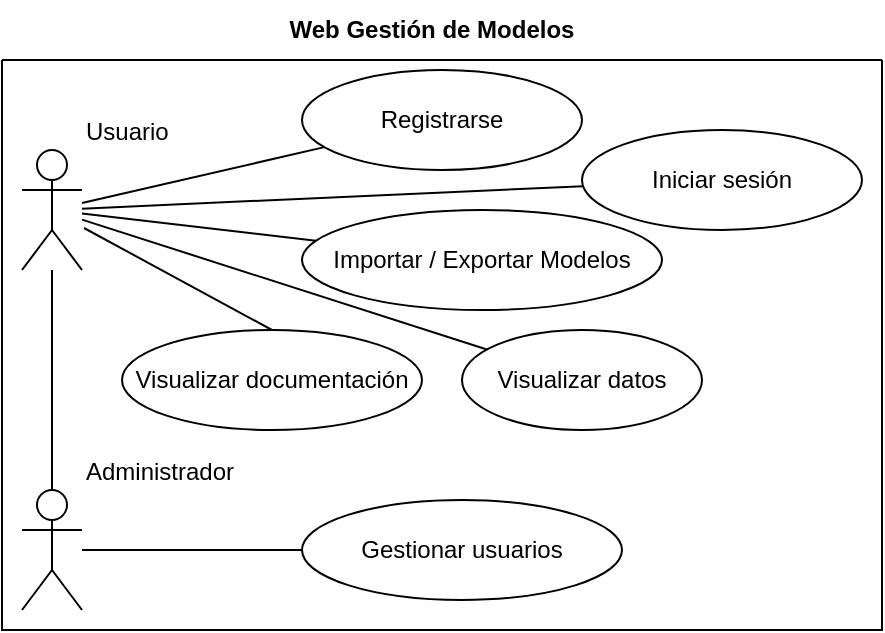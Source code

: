 <mxfile>
    <diagram name="Casos de uso - Agente RL anti-DDoS" id="bIPF_y2FzqYmtMcbWBfF">
        <mxGraphModel dx="603" dy="450" grid="1" gridSize="10" guides="1" tooltips="1" connect="1" arrows="1" fold="1" page="1" pageScale="1" pageWidth="827" pageHeight="1169" math="0" shadow="0">
            <root>
                <mxCell id="0"/>
                <mxCell id="1" parent="0"/>
                <mxCell id="2" value="Usuario" style="shape=umlActor;verticalLabelPosition=top;verticalAlign=bottom;labelPosition=right;align=left;" parent="1" vertex="1">
                    <mxGeometry x="80" y="160" width="30" height="60" as="geometry"/>
                </mxCell>
                <mxCell id="3" value="Administrador" style="shape=umlActor;verticalLabelPosition=top;verticalAlign=bottom;labelPosition=right;align=left;" parent="1" vertex="1">
                    <mxGeometry x="80" y="330" width="30" height="60" as="geometry"/>
                </mxCell>
                <mxCell id="10" value="Registrarse" style="ellipse;whiteSpace=wrap;html=1;" parent="1" vertex="1">
                    <mxGeometry x="220" y="120" width="140" height="50" as="geometry"/>
                </mxCell>
                <mxCell id="11" value="Iniciar sesión" style="ellipse;whiteSpace=wrap;html=1;" parent="1" vertex="1">
                    <mxGeometry x="360" y="150" width="140" height="50" as="geometry"/>
                </mxCell>
                <mxCell id="12" value="Importar / Exportar Modelos" style="ellipse;whiteSpace=wrap;html=1;" parent="1" vertex="1">
                    <mxGeometry x="220" y="190" width="180" height="50" as="geometry"/>
                </mxCell>
                <mxCell id="13" value="Visualizar datos" style="ellipse;whiteSpace=wrap;html=1;" parent="1" vertex="1">
                    <mxGeometry x="300" y="250" width="120" height="50" as="geometry"/>
                </mxCell>
                <mxCell id="14" value="Gestionar usuarios" style="ellipse;whiteSpace=wrap;html=1;" parent="1" vertex="1">
                    <mxGeometry x="220" y="335" width="160" height="50" as="geometry"/>
                </mxCell>
                <mxCell id="28" value="Visualizar documentación" style="ellipse;whiteSpace=wrap;html=1;" parent="1" vertex="1">
                    <mxGeometry x="130" y="250" width="150" height="50" as="geometry"/>
                </mxCell>
                <mxCell id="20" style="endArrow=none;" parent="1" source="2" target="10" edge="1">
                    <mxGeometry relative="1" as="geometry"/>
                </mxCell>
                <mxCell id="21" style="endArrow=none;" parent="1" source="2" target="11" edge="1">
                    <mxGeometry relative="1" as="geometry"/>
                </mxCell>
                <mxCell id="22" style="endArrow=none;" parent="1" source="2" target="12" edge="1">
                    <mxGeometry relative="1" as="geometry"/>
                </mxCell>
                <mxCell id="23" style="endArrow=none;" parent="1" source="2" target="13" edge="1">
                    <mxGeometry relative="1" as="geometry"/>
                </mxCell>
                <mxCell id="24" style="endArrow=none;" parent="1" source="3" target="14" edge="1">
                    <mxGeometry relative="1" as="geometry"/>
                </mxCell>
                <mxCell id="25" style="endArrow=none;" parent="1" source="3" target="2" edge="1">
                    <mxGeometry relative="1" as="geometry"/>
                </mxCell>
                <mxCell id="49" style="endArrow=none;entryX=0.5;entryY=0;entryDx=0;entryDy=0;" edge="1" parent="1" target="28">
                    <mxGeometry relative="1" as="geometry">
                        <mxPoint x="111" y="199" as="sourcePoint"/>
                        <mxPoint x="223.7" y="335.5" as="targetPoint"/>
                    </mxGeometry>
                </mxCell>
                <mxCell id="51" value="" style="swimlane;startSize=0;" vertex="1" parent="1">
                    <mxGeometry x="70" y="115" width="440" height="285" as="geometry"/>
                </mxCell>
                <mxCell id="52" value="&lt;b&gt;Web Gestión de Modelos&lt;/b&gt;" style="text;strokeColor=none;align=center;fillColor=none;html=1;verticalAlign=middle;whiteSpace=wrap;rounded=0;" vertex="1" parent="1">
                    <mxGeometry x="210" y="85" width="150" height="30" as="geometry"/>
                </mxCell>
            </root>
        </mxGraphModel>
    </diagram>
</mxfile>